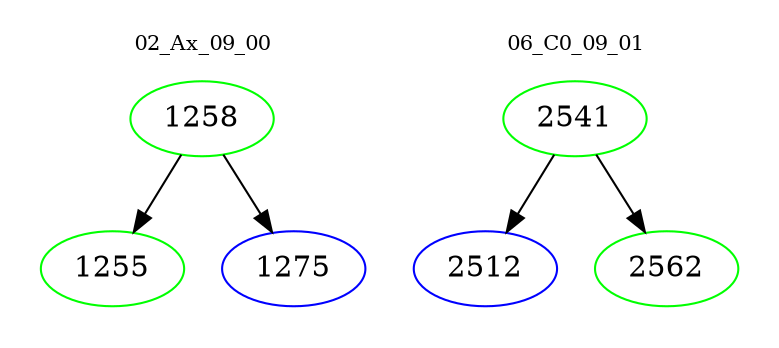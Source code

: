 digraph{
subgraph cluster_0 {
color = white
label = "02_Ax_09_00";
fontsize=10;
T0_1258 [label="1258", color="green"]
T0_1258 -> T0_1255 [color="black"]
T0_1255 [label="1255", color="green"]
T0_1258 -> T0_1275 [color="black"]
T0_1275 [label="1275", color="blue"]
}
subgraph cluster_1 {
color = white
label = "06_C0_09_01";
fontsize=10;
T1_2541 [label="2541", color="green"]
T1_2541 -> T1_2512 [color="black"]
T1_2512 [label="2512", color="blue"]
T1_2541 -> T1_2562 [color="black"]
T1_2562 [label="2562", color="green"]
}
}
